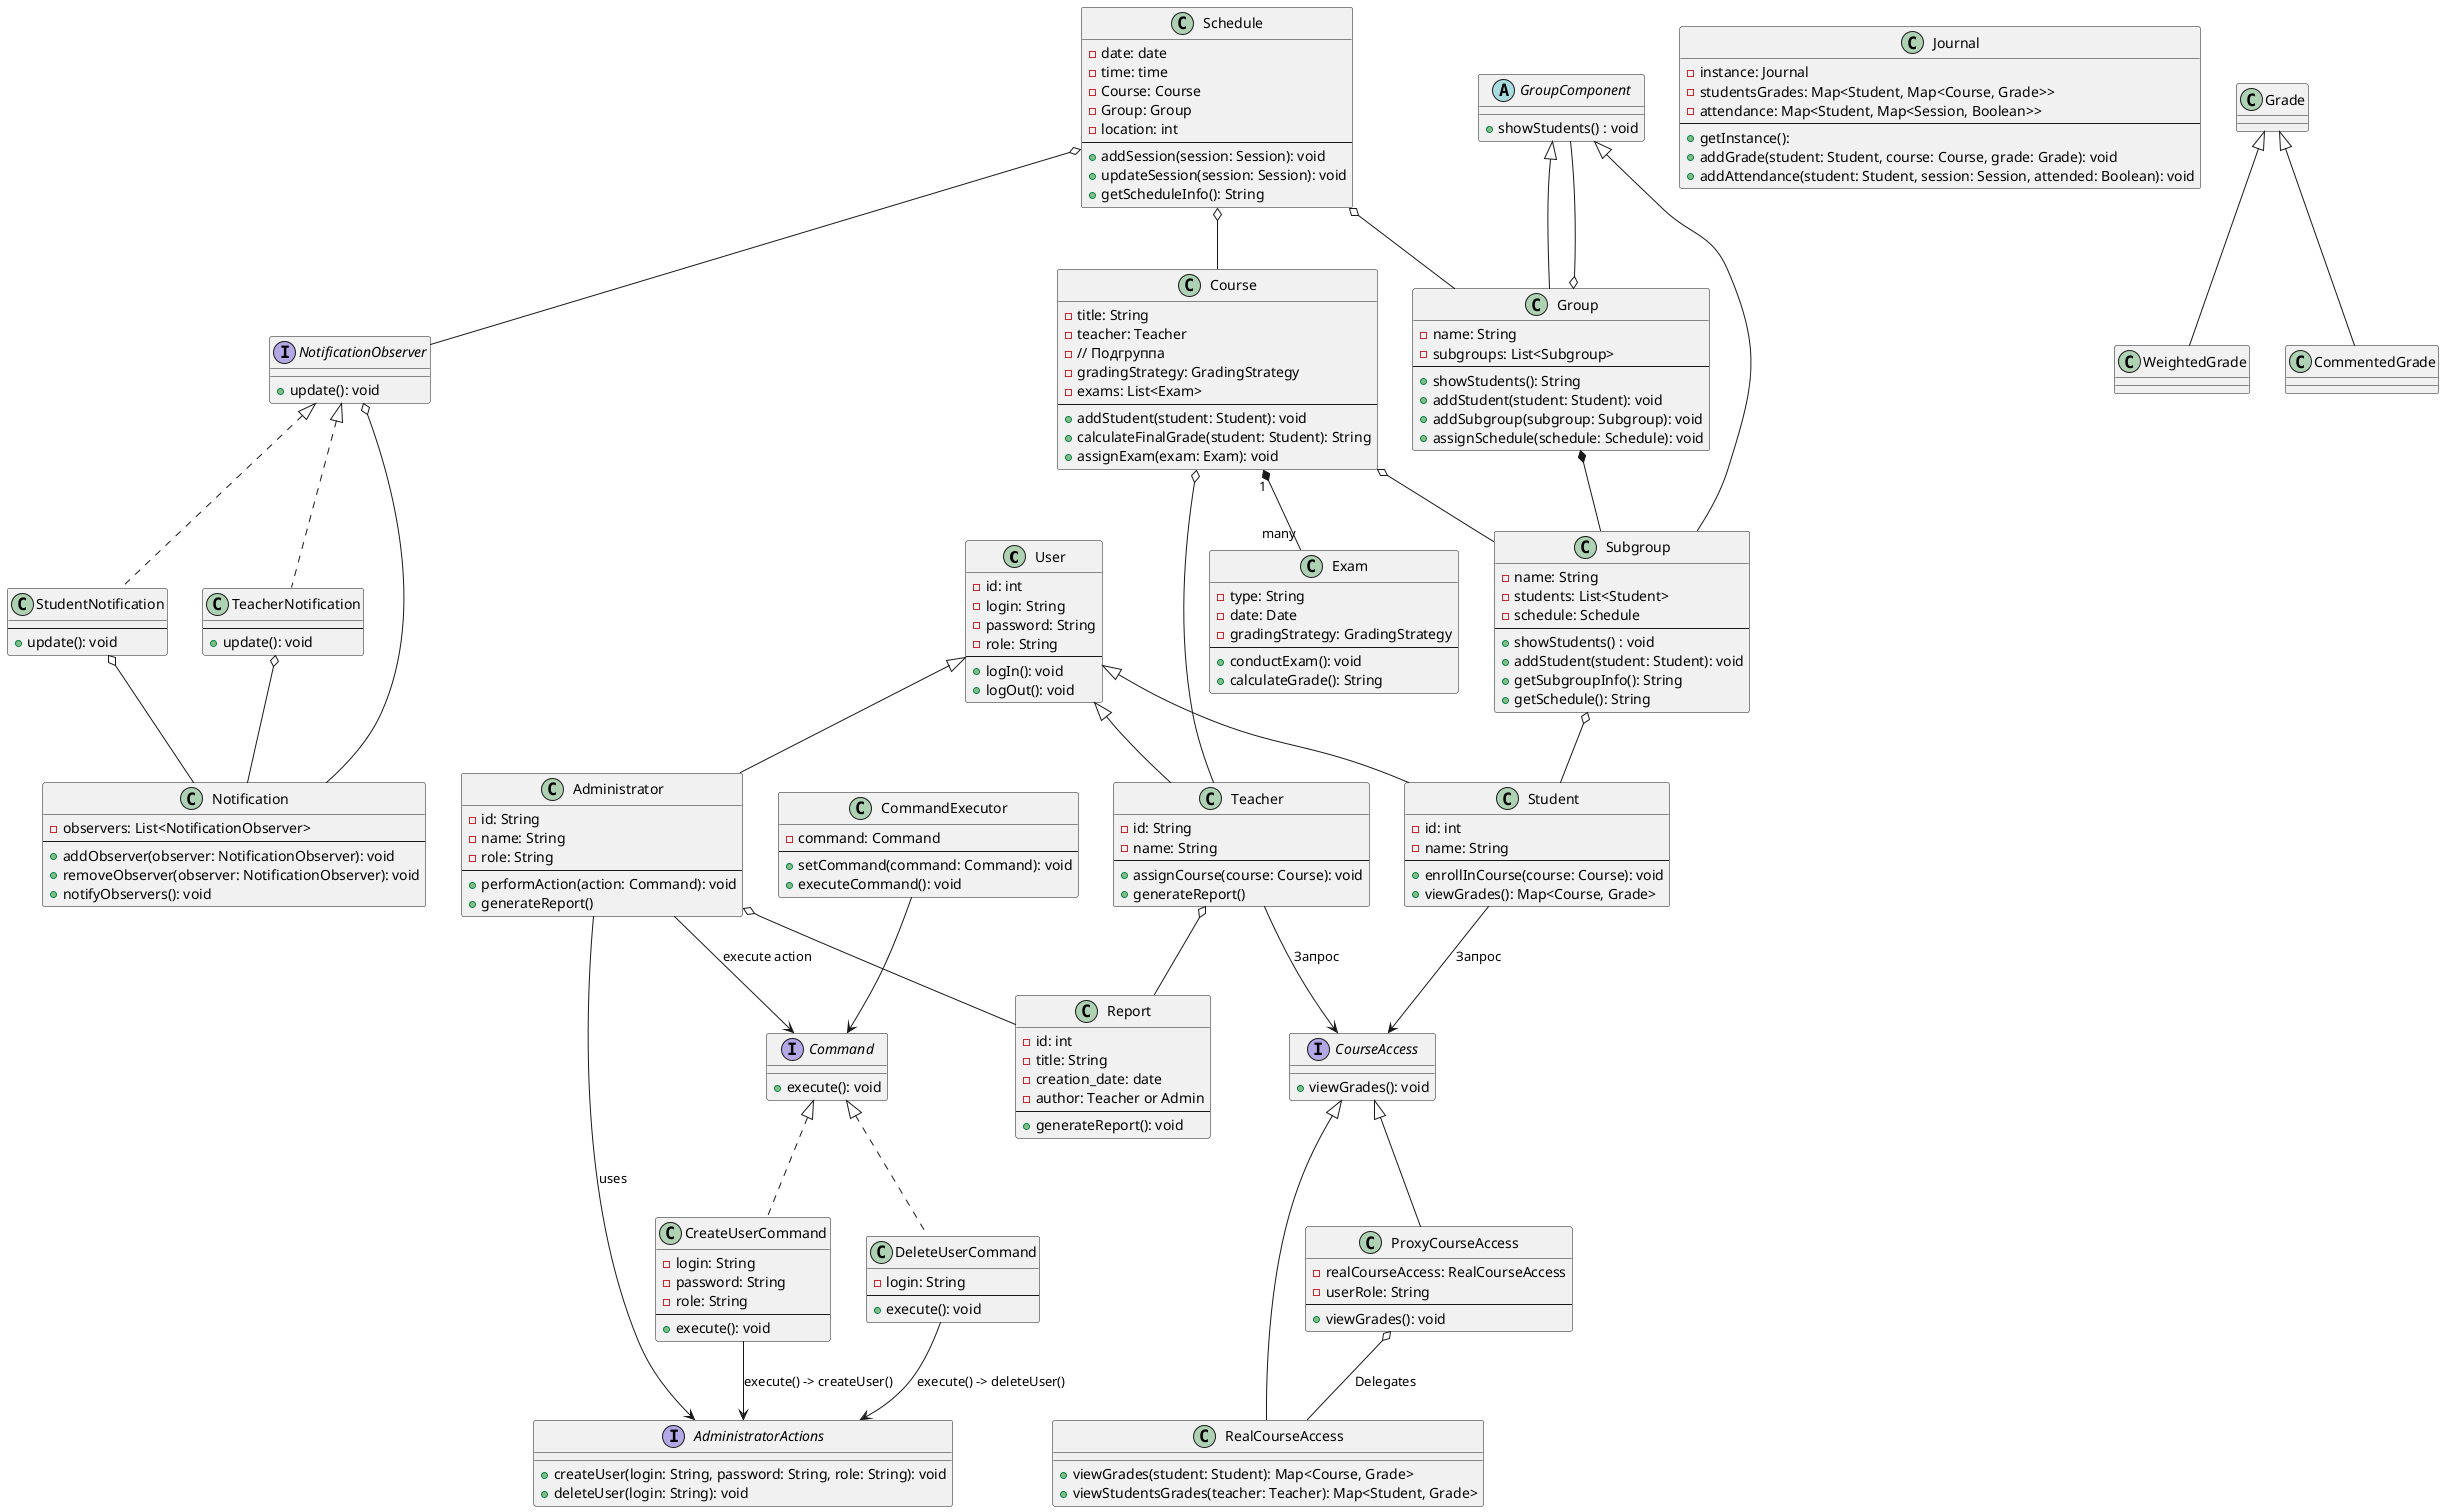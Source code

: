 @startuml

class User {
    -id: int
    -login: String
    -password: String
    -role: String
    --
    +logIn(): void
    +logOut(): void
}

class Student {
    -id: int
    -name: String
    --
    +enrollInCourse(course: Course): void
    +viewGrades(): Map<Course, Grade>
}


class Teacher {
    -id: String
    -name: String
    --
    +assignCourse(course: Course): void
    +generateReport()
}

' Класс Receiver, который выполняет действия
interface Command {
    +execute(): void
}

' Класс Administrator, который является Receiver и не содержит конкретных методов
class Administrator {
    -id: String
    -name: String
    -role: String
    --
    +performAction(action: Command): void
    +generateReport()
}

' Интерфейс для описания доступных операций (создание, удаление пользователей)
interface AdministratorActions {
    +createUser(login: String, password: String, role: String): void
    +deleteUser(login: String): void
}

' Конкретные команды, которые реализуют интерфейс Command
class CreateUserCommand implements Command {
    -login: String
    -password: String
    -role: String
    --
    +execute(): void
}

class DeleteUserCommand implements Command {
    -login: String
    --
    +execute(): void
}

' Класс Invoker, который управляет командами
class CommandExecutor {
    -command: Command
    --
    +setCommand(command: Command): void
    +executeCommand(): void
}

' Связи между классами
Administrator --> AdministratorActions : uses
Administrator --> Command : execute action
CommandExecutor --> Command

CreateUserCommand -down-> AdministratorActions : execute() -> createUser()
DeleteUserCommand -down-> AdministratorActions : execute() -> deleteUser()

' Иерархия пользователей
User <|-- Student
User <|-- Teacher
User <|-- Administrator

' Классы для курсов и экзаменов
class Course {
    -title: String
    -teacher: Teacher
    - // Подгруппа
    -gradingStrategy: GradingStrategy
    -exams: List<Exam>
    --
    +addStudent(student: Student): void
    +calculateFinalGrade(student: Student): String
    +assignExam(exam: Exam): void
}

class Exam {
    -type: String
    -date: Date
    -gradingStrategy: GradingStrategy
    --
    +conductExam(): void
    +calculateGrade(): String
}

Course "1" *-- "many" Exam



class Journal {
    -instance: Journal
    -studentsGrades: Map<Student, Map<Course, Grade>>
    -attendance: Map<Student, Map<Session, Boolean>>
    --
    +getInstance(): 
    +addGrade(student: Student, course: Course, grade: Grade): void
    +addAttendance(student: Student, session: Session, attended: Boolean): void
}


abstract class GroupComponent {
    + showStudents() : void
}

' Классы для групп и подгрупп
class Group {
    -name: String
    -subgroups: List<Subgroup>
    --
    +showStudents(): String
    +addStudent(student: Student): void
    +addSubgroup(subgroup: Subgroup): void
    +assignSchedule(schedule: Schedule): void
}

class Subgroup {
    -name: String
    -students: List<Student>
    -schedule: Schedule
    --
    + showStudents() : void
    +addStudent(student: Student): void
    +getSubgroupInfo(): String
    +getSchedule(): String
}


Subgroup o-- Student
Group *-- Subgroup
Schedule o-- Group
Schedule o-- Course

' Классы для расписания
class Schedule {
    -date: date
    -time: time
    -Course: Course
    -Group: Group
    -location: int
    --
    +addSession(session: Session): void
    +updateSession(session: Session): void
    +getScheduleInfo(): String
}


class Report {
    -id: int
    -title: String
    -creation_date: date
    -author: Teacher or Admin
    --
    +generateReport(): void
}


Grade <|-- WeightedGrade
Grade <|-- CommentedGrade





Schedule o-- NotificationObserver
Course o-- Teacher




' Классы для уведомлений
class Notification {
    -observers: List<NotificationObserver>
    --
    +addObserver(observer: NotificationObserver): void
    +removeObserver(observer: NotificationObserver): void
    +notifyObservers(): void
}

interface NotificationObserver {
    +update(): void
}

class StudentNotification implements NotificationObserver {
    --
    +update(): void
}

class TeacherNotification implements NotificationObserver {
    --
    +update(): void
}

'Proxy
interface CourseAccess {
    +viewGrades(): void
}

class RealCourseAccess {
    +viewGrades(student: Student): Map<Course, Grade>
    +viewStudentsGrades(teacher: Teacher): Map<Student, Grade>
}

class ProxyCourseAccess {
    -realCourseAccess: RealCourseAccess
    -userRole: String
    --
    +viewGrades(): void
}

'Proxy
Teacher --> CourseAccess : "Запрос"
Student --> CourseAccess : "Запрос"
CourseAccess <|-- RealCourseAccess
CourseAccess <|-- ProxyCourseAccess
ProxyCourseAccess o-- RealCourseAccess : "Delegates"

'Course
Course o-- Subgroup

' Teacher
Teacher o-- Report

' Admin
Administrator o-- Report

'Composite
GroupComponent <|-- Group
GroupComponent <|-- Subgroup
Group o-- GroupComponent

NotificationObserver o-- Notification
TeacherNotification o-- Notification
StudentNotification o-- Notification

@enduml
